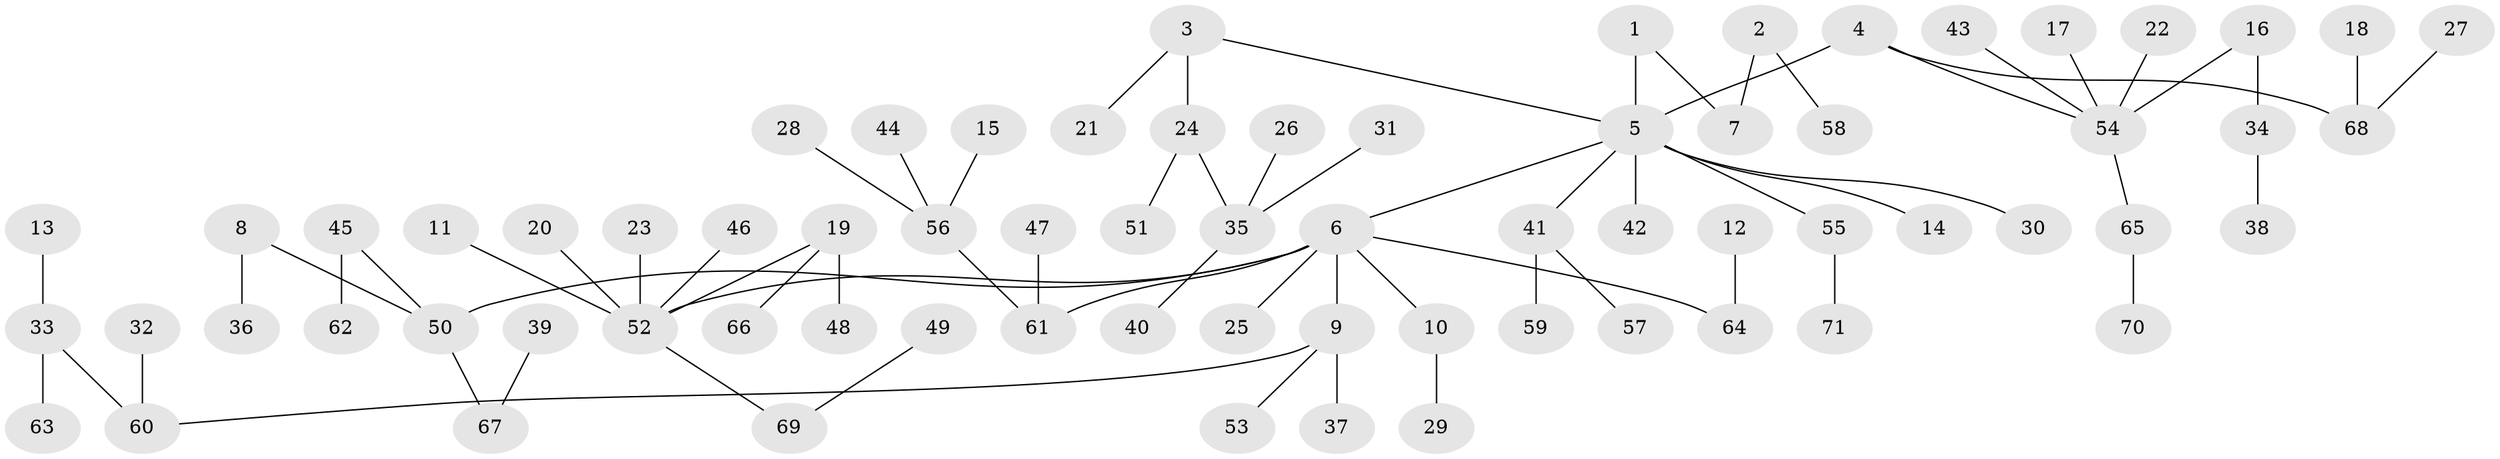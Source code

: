 // original degree distribution, {9: 0.0070921985815602835, 6: 0.028368794326241134, 2: 0.3262411347517731, 3: 0.11347517730496454, 4: 0.04964539007092199, 5: 0.02127659574468085, 1: 0.45390070921985815}
// Generated by graph-tools (version 1.1) at 2025/50/03/09/25 03:50:24]
// undirected, 71 vertices, 70 edges
graph export_dot {
graph [start="1"]
  node [color=gray90,style=filled];
  1;
  2;
  3;
  4;
  5;
  6;
  7;
  8;
  9;
  10;
  11;
  12;
  13;
  14;
  15;
  16;
  17;
  18;
  19;
  20;
  21;
  22;
  23;
  24;
  25;
  26;
  27;
  28;
  29;
  30;
  31;
  32;
  33;
  34;
  35;
  36;
  37;
  38;
  39;
  40;
  41;
  42;
  43;
  44;
  45;
  46;
  47;
  48;
  49;
  50;
  51;
  52;
  53;
  54;
  55;
  56;
  57;
  58;
  59;
  60;
  61;
  62;
  63;
  64;
  65;
  66;
  67;
  68;
  69;
  70;
  71;
  1 -- 5 [weight=1.0];
  1 -- 7 [weight=1.0];
  2 -- 7 [weight=1.0];
  2 -- 58 [weight=1.0];
  3 -- 5 [weight=1.0];
  3 -- 21 [weight=1.0];
  3 -- 24 [weight=1.0];
  4 -- 5 [weight=1.0];
  4 -- 54 [weight=1.0];
  4 -- 68 [weight=1.0];
  5 -- 6 [weight=1.0];
  5 -- 14 [weight=1.0];
  5 -- 30 [weight=1.0];
  5 -- 41 [weight=1.0];
  5 -- 42 [weight=1.0];
  5 -- 55 [weight=1.0];
  6 -- 9 [weight=1.0];
  6 -- 10 [weight=1.0];
  6 -- 25 [weight=1.0];
  6 -- 50 [weight=1.0];
  6 -- 52 [weight=1.0];
  6 -- 61 [weight=1.0];
  6 -- 64 [weight=1.0];
  8 -- 36 [weight=1.0];
  8 -- 50 [weight=1.0];
  9 -- 37 [weight=1.0];
  9 -- 53 [weight=1.0];
  9 -- 60 [weight=1.0];
  10 -- 29 [weight=1.0];
  11 -- 52 [weight=1.0];
  12 -- 64 [weight=1.0];
  13 -- 33 [weight=1.0];
  15 -- 56 [weight=1.0];
  16 -- 34 [weight=1.0];
  16 -- 54 [weight=1.0];
  17 -- 54 [weight=1.0];
  18 -- 68 [weight=1.0];
  19 -- 48 [weight=1.0];
  19 -- 52 [weight=1.0];
  19 -- 66 [weight=1.0];
  20 -- 52 [weight=1.0];
  22 -- 54 [weight=1.0];
  23 -- 52 [weight=1.0];
  24 -- 35 [weight=1.0];
  24 -- 51 [weight=1.0];
  26 -- 35 [weight=1.0];
  27 -- 68 [weight=1.0];
  28 -- 56 [weight=1.0];
  31 -- 35 [weight=1.0];
  32 -- 60 [weight=1.0];
  33 -- 60 [weight=1.0];
  33 -- 63 [weight=1.0];
  34 -- 38 [weight=1.0];
  35 -- 40 [weight=1.0];
  39 -- 67 [weight=1.0];
  41 -- 57 [weight=1.0];
  41 -- 59 [weight=1.0];
  43 -- 54 [weight=1.0];
  44 -- 56 [weight=1.0];
  45 -- 50 [weight=1.0];
  45 -- 62 [weight=1.0];
  46 -- 52 [weight=1.0];
  47 -- 61 [weight=1.0];
  49 -- 69 [weight=1.0];
  50 -- 67 [weight=1.0];
  52 -- 69 [weight=1.0];
  54 -- 65 [weight=1.0];
  55 -- 71 [weight=1.0];
  56 -- 61 [weight=1.0];
  65 -- 70 [weight=1.0];
}
